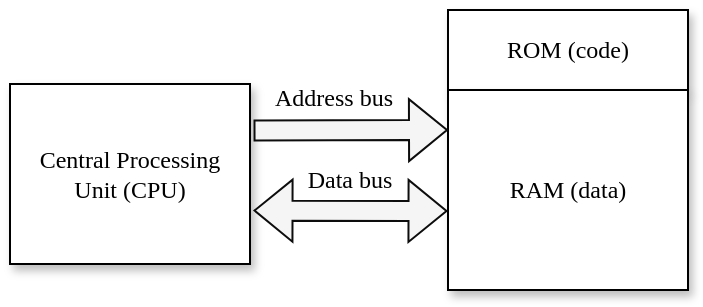 <mxfile version="21.6.8" type="device">
  <diagram name="Page-1" id="ccoWokSR-h4ZPgTSRdYN">
    <mxGraphModel dx="978" dy="571" grid="1" gridSize="10" guides="1" tooltips="1" connect="1" arrows="1" fold="1" page="1" pageScale="1" pageWidth="850" pageHeight="1100" math="0" shadow="0">
      <root>
        <mxCell id="0" />
        <mxCell id="1" parent="0" />
        <mxCell id="1nfj0cnZi2oresLOezPR-1" value="Central Processing &lt;br&gt;Unit (CPU)" style="rounded=0;whiteSpace=wrap;html=1;fontFamily=Computer Modern;shadow=1;" parent="1" vertex="1">
          <mxGeometry x="271" y="277" width="120" height="90" as="geometry" />
        </mxCell>
        <mxCell id="1nfj0cnZi2oresLOezPR-2" value="ROM (code)" style="rounded=0;whiteSpace=wrap;html=1;fontFamily=Computer Modern;shadow=1;" parent="1" vertex="1">
          <mxGeometry x="490" y="240" width="120" height="40" as="geometry" />
        </mxCell>
        <mxCell id="1nfj0cnZi2oresLOezPR-3" value="RAM (data)" style="rounded=0;whiteSpace=wrap;html=1;fontFamily=Computer Modern;shadow=1;" parent="1" vertex="1">
          <mxGeometry x="490" y="280" width="120" height="100" as="geometry" />
        </mxCell>
        <mxCell id="1nfj0cnZi2oresLOezPR-8" value="Address bus" style="text;html=1;strokeColor=none;fillColor=none;align=center;verticalAlign=middle;whiteSpace=wrap;rounded=0;fontFamily=Computer Modern;" parent="1" vertex="1">
          <mxGeometry x="393" y="274" width="80" height="20" as="geometry" />
        </mxCell>
        <mxCell id="1nfj0cnZi2oresLOezPR-9" value="" style="shape=flexArrow;endArrow=classic;startArrow=classic;html=1;rounded=0;exitX=1.001;exitY=0.821;exitDx=0;exitDy=0;exitPerimeter=0;fillColor=#f5f5f5;strokeColor=#0D0D0D;entryX=-0.002;entryY=0.605;entryDx=0;entryDy=0;entryPerimeter=0;" parent="1" edge="1" target="1nfj0cnZi2oresLOezPR-3">
          <mxGeometry width="100" height="100" relative="1" as="geometry">
            <mxPoint x="392.76" y="340.28" as="sourcePoint" />
            <mxPoint x="490" y="340" as="targetPoint" />
          </mxGeometry>
        </mxCell>
        <mxCell id="1nfj0cnZi2oresLOezPR-10" value="" style="shape=flexArrow;endArrow=classic;startArrow=none;html=1;rounded=0;exitX=1.001;exitY=0.821;exitDx=0;exitDy=0;exitPerimeter=0;startFill=0;fillColor=#f5f5f5;strokeColor=#0D0D0D;" parent="1" edge="1">
          <mxGeometry width="100" height="100" relative="1" as="geometry">
            <mxPoint x="392.76" y="300.28" as="sourcePoint" />
            <mxPoint x="490" y="300" as="targetPoint" />
          </mxGeometry>
        </mxCell>
        <mxCell id="1nfj0cnZi2oresLOezPR-11" value="Data bus" style="text;html=1;strokeColor=none;fillColor=none;align=center;verticalAlign=middle;whiteSpace=wrap;rounded=0;fontFamily=Computer Modern;" parent="1" vertex="1">
          <mxGeometry x="401" y="315" width="80" height="20" as="geometry" />
        </mxCell>
      </root>
    </mxGraphModel>
  </diagram>
</mxfile>
